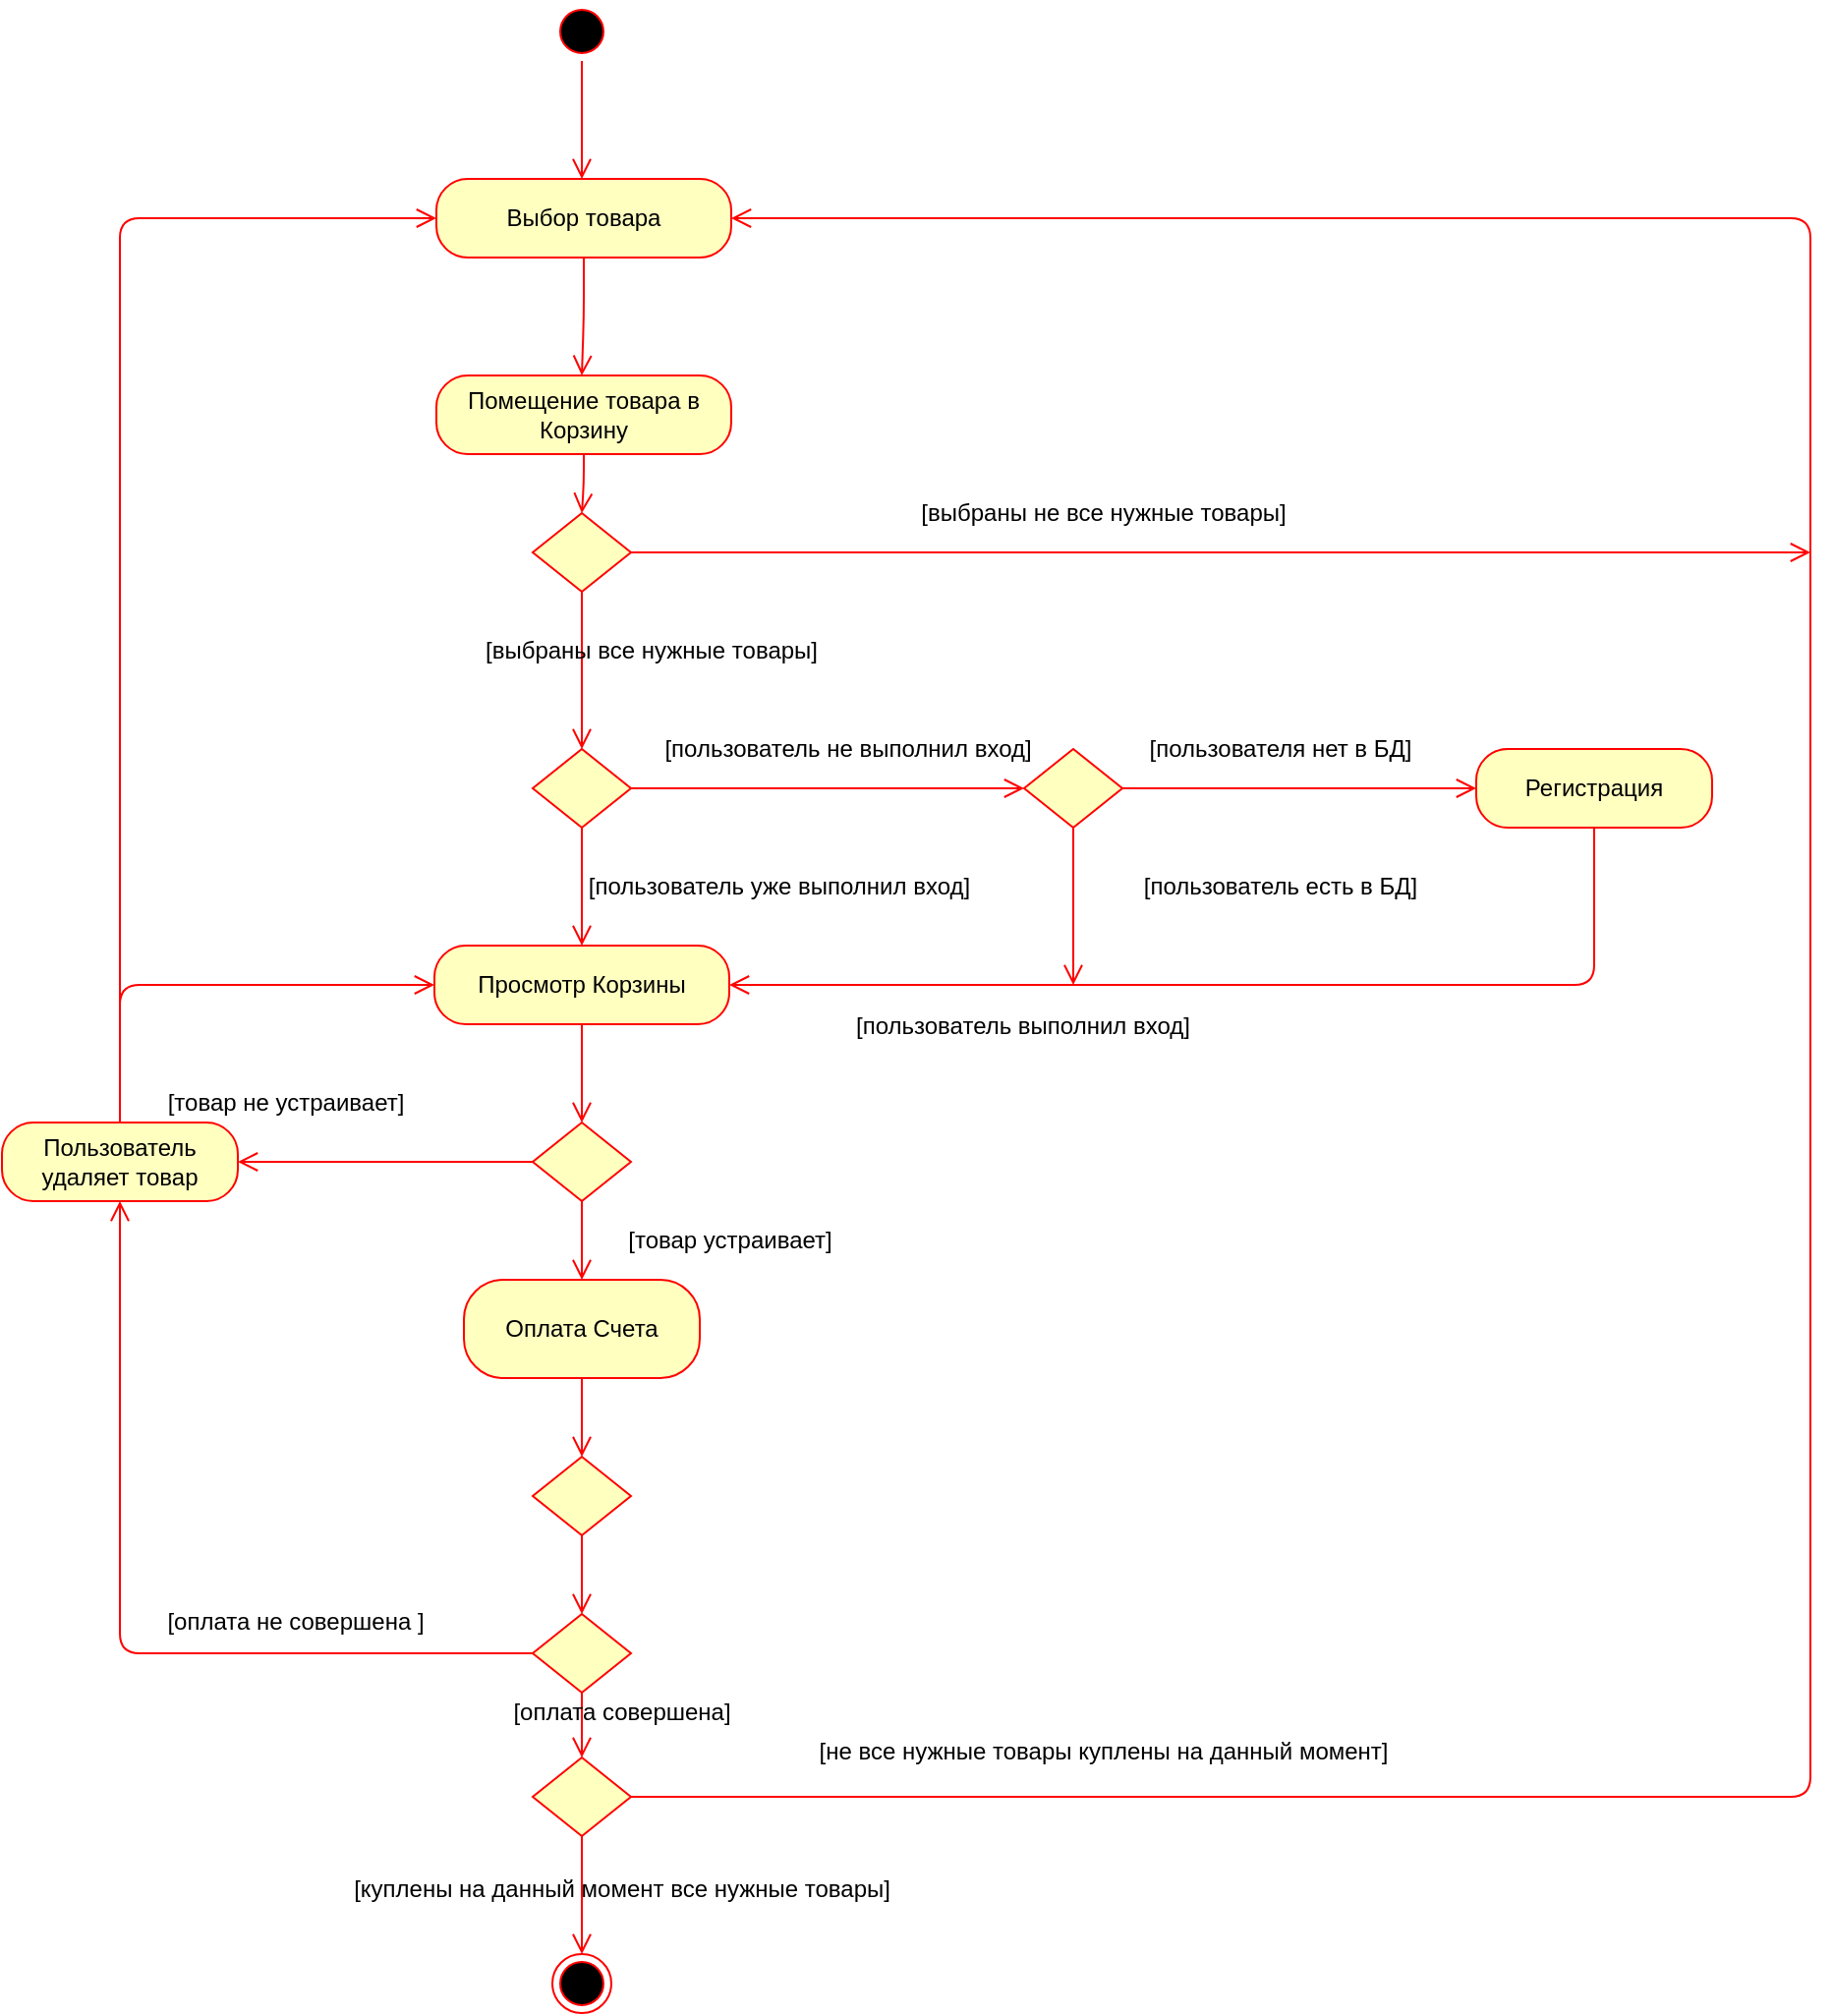 <mxfile version="12.5.5" type="device"><diagram id="RycNXaT5T8x2ainJxb2U" name="Page-1"><mxGraphModel dx="1639" dy="837" grid="1" gridSize="10" guides="1" tooltips="1" connect="1" arrows="1" fold="1" page="1" pageScale="1" pageWidth="1169" pageHeight="827" math="0" shadow="0"><root><mxCell id="0"/><mxCell id="1" parent="0"/><mxCell id="czCFNgcpYrpjiyIpNuUK-1" value="" style="ellipse;html=1;shape=startState;fillColor=#000000;strokeColor=#ff0000;" parent="1" vertex="1"><mxGeometry x="440" y="180" width="30" height="30" as="geometry"/></mxCell><mxCell id="czCFNgcpYrpjiyIpNuUK-2" value="" style="edgeStyle=orthogonalEdgeStyle;html=1;verticalAlign=bottom;endArrow=open;endSize=8;strokeColor=#ff0000;" parent="1" edge="1"><mxGeometry relative="1" as="geometry"><mxPoint x="455" y="270" as="targetPoint"/><mxPoint x="455" y="210" as="sourcePoint"/></mxGeometry></mxCell><mxCell id="czCFNgcpYrpjiyIpNuUK-3" value="Выбор товара" style="rounded=1;whiteSpace=wrap;html=1;arcSize=40;fontColor=#000000;fillColor=#ffffc0;strokeColor=#ff0000;" parent="1" vertex="1"><mxGeometry x="381" y="270" width="150" height="40" as="geometry"/></mxCell><mxCell id="czCFNgcpYrpjiyIpNuUK-4" value="" style="edgeStyle=orthogonalEdgeStyle;html=1;verticalAlign=bottom;endArrow=open;endSize=8;strokeColor=#ff0000;" parent="1" source="czCFNgcpYrpjiyIpNuUK-3" edge="1"><mxGeometry relative="1" as="geometry"><mxPoint x="455" y="370" as="targetPoint"/></mxGeometry></mxCell><mxCell id="czCFNgcpYrpjiyIpNuUK-5" value="Помещение товара в Корзину" style="rounded=1;whiteSpace=wrap;html=1;arcSize=40;fontColor=#000000;fillColor=#ffffc0;strokeColor=#ff0000;" parent="1" vertex="1"><mxGeometry x="381" y="370" width="150" height="40" as="geometry"/></mxCell><mxCell id="czCFNgcpYrpjiyIpNuUK-6" value="" style="edgeStyle=orthogonalEdgeStyle;html=1;verticalAlign=bottom;endArrow=open;endSize=8;strokeColor=#ff0000;" parent="1" source="czCFNgcpYrpjiyIpNuUK-5" edge="1"><mxGeometry relative="1" as="geometry"><mxPoint x="455" y="440" as="targetPoint"/></mxGeometry></mxCell><mxCell id="czCFNgcpYrpjiyIpNuUK-7" value="" style="rhombus;whiteSpace=wrap;html=1;fillColor=#ffffc0;strokeColor=#ff0000;" parent="1" vertex="1"><mxGeometry x="430" y="440" width="50" height="40" as="geometry"/></mxCell><mxCell id="czCFNgcpYrpjiyIpNuUK-8" value="no" style="edgeStyle=orthogonalEdgeStyle;html=1;align=left;verticalAlign=bottom;endArrow=open;endSize=8;strokeColor=#ff0000;noLabel=1;fontColor=none;" parent="1" source="czCFNgcpYrpjiyIpNuUK-7" edge="1"><mxGeometry x="-0.273" y="20" relative="1" as="geometry"><mxPoint x="1080" y="460" as="targetPoint"/><mxPoint as="offset"/></mxGeometry></mxCell><mxCell id="czCFNgcpYrpjiyIpNuUK-14" value="yes" style="edgeStyle=orthogonalEdgeStyle;html=1;align=left;verticalAlign=top;endArrow=open;endSize=8;strokeColor=#ff0000;fontColor=#FFFFFF;" parent="1" source="czCFNgcpYrpjiyIpNuUK-7" edge="1"><mxGeometry x="-1" relative="1" as="geometry"><mxPoint x="455" y="560" as="targetPoint"/><mxPoint x="455" y="550" as="sourcePoint"/></mxGeometry></mxCell><mxCell id="czCFNgcpYrpjiyIpNuUK-15" value="" style="rhombus;whiteSpace=wrap;html=1;fillColor=#ffffc0;strokeColor=#ff0000;" parent="1" vertex="1"><mxGeometry x="680" y="560" width="50" height="40" as="geometry"/></mxCell><mxCell id="czCFNgcpYrpjiyIpNuUK-16" value="no" style="edgeStyle=orthogonalEdgeStyle;html=1;align=left;verticalAlign=bottom;endArrow=open;endSize=8;strokeColor=#ff0000;noLabel=1;fontColor=none;" parent="1" source="czCFNgcpYrpjiyIpNuUK-15" edge="1"><mxGeometry x="-1" relative="1" as="geometry"><mxPoint x="910" y="580" as="targetPoint"/></mxGeometry></mxCell><mxCell id="czCFNgcpYrpjiyIpNuUK-17" value="yes" style="edgeStyle=orthogonalEdgeStyle;html=1;align=left;verticalAlign=top;endArrow=open;endSize=8;strokeColor=#ff0000;noLabel=1;fontColor=none;" parent="1" source="czCFNgcpYrpjiyIpNuUK-15" edge="1"><mxGeometry x="-1" relative="1" as="geometry"><mxPoint x="705" y="680" as="targetPoint"/></mxGeometry></mxCell><mxCell id="czCFNgcpYrpjiyIpNuUK-18" value="Регистрация" style="rounded=1;whiteSpace=wrap;html=1;arcSize=40;fontColor=#000000;fillColor=#ffffc0;strokeColor=#ff0000;" parent="1" vertex="1"><mxGeometry x="910" y="560" width="120" height="40" as="geometry"/></mxCell><mxCell id="czCFNgcpYrpjiyIpNuUK-19" value="" style="edgeStyle=orthogonalEdgeStyle;html=1;verticalAlign=bottom;endArrow=open;endSize=8;strokeColor=#ff0000;entryX=1;entryY=0.5;entryDx=0;entryDy=0;" parent="1" source="czCFNgcpYrpjiyIpNuUK-18" target="czCFNgcpYrpjiyIpNuUK-20" edge="1"><mxGeometry relative="1" as="geometry"><mxPoint x="580" y="720" as="targetPoint"/><Array as="points"><mxPoint x="970" y="680"/></Array></mxGeometry></mxCell><mxCell id="czCFNgcpYrpjiyIpNuUK-20" value="Просмотр Корзины" style="rounded=1;whiteSpace=wrap;html=1;arcSize=40;fontColor=#000000;fillColor=#ffffc0;strokeColor=#ff0000;" parent="1" vertex="1"><mxGeometry x="380" y="660" width="150" height="40" as="geometry"/></mxCell><mxCell id="czCFNgcpYrpjiyIpNuUK-21" value="" style="edgeStyle=orthogonalEdgeStyle;html=1;verticalAlign=bottom;endArrow=open;endSize=8;strokeColor=#ff0000;" parent="1" source="czCFNgcpYrpjiyIpNuUK-20" edge="1"><mxGeometry relative="1" as="geometry"><mxPoint x="455" y="750" as="targetPoint"/></mxGeometry></mxCell><mxCell id="czCFNgcpYrpjiyIpNuUK-22" value="[выбраны все нужные товары]" style="text;html=1;align=center;verticalAlign=middle;resizable=0;points=[];autosize=1;" parent="1" vertex="1"><mxGeometry x="395" y="500" width="190" height="20" as="geometry"/></mxCell><mxCell id="czCFNgcpYrpjiyIpNuUK-23" value="[выбраны не все нужные товары]" style="text;html=1;align=center;verticalAlign=middle;resizable=0;points=[];autosize=1;" parent="1" vertex="1"><mxGeometry x="620" y="430" width="200" height="20" as="geometry"/></mxCell><mxCell id="czCFNgcpYrpjiyIpNuUK-27" value="" style="rhombus;whiteSpace=wrap;html=1;fillColor=#ffffc0;strokeColor=#ff0000;fontColor=none;" parent="1" vertex="1"><mxGeometry x="430" y="560" width="50" height="40" as="geometry"/></mxCell><mxCell id="czCFNgcpYrpjiyIpNuUK-28" value="no" style="edgeStyle=orthogonalEdgeStyle;html=1;align=left;verticalAlign=bottom;endArrow=open;endSize=8;strokeColor=#ff0000;fontColor=none;noLabel=1;" parent="1" source="czCFNgcpYrpjiyIpNuUK-27" edge="1"><mxGeometry x="-1" relative="1" as="geometry"><mxPoint x="680" y="580" as="targetPoint"/></mxGeometry></mxCell><mxCell id="czCFNgcpYrpjiyIpNuUK-29" value="yes" style="edgeStyle=orthogonalEdgeStyle;html=1;align=left;verticalAlign=top;endArrow=open;endSize=8;strokeColor=#ff0000;fontColor=none;noLabel=1;" parent="1" source="czCFNgcpYrpjiyIpNuUK-27" edge="1"><mxGeometry x="-1" relative="1" as="geometry"><mxPoint x="455" y="660" as="targetPoint"/></mxGeometry></mxCell><mxCell id="czCFNgcpYrpjiyIpNuUK-30" value="[пользователь не выполнил вход]" style="text;html=1;align=center;verticalAlign=middle;resizable=0;points=[];autosize=1;fontColor=none;" parent="1" vertex="1"><mxGeometry x="490" y="550" width="200" height="20" as="geometry"/></mxCell><mxCell id="czCFNgcpYrpjiyIpNuUK-31" value="[пользователь уже выполнил вход]" style="text;html=1;align=center;verticalAlign=middle;resizable=0;points=[];autosize=1;fontColor=none;" parent="1" vertex="1"><mxGeometry x="450" y="620" width="210" height="20" as="geometry"/></mxCell><mxCell id="czCFNgcpYrpjiyIpNuUK-32" value="[пользователя нет в БД]" style="text;html=1;align=center;verticalAlign=middle;resizable=0;points=[];autosize=1;fontColor=none;" parent="1" vertex="1"><mxGeometry x="735" y="550" width="150" height="20" as="geometry"/></mxCell><mxCell id="czCFNgcpYrpjiyIpNuUK-33" value="[пользователь есть в БД]" style="text;html=1;align=center;verticalAlign=middle;resizable=0;points=[];autosize=1;fontColor=none;" parent="1" vertex="1"><mxGeometry x="730" y="620" width="160" height="20" as="geometry"/></mxCell><mxCell id="czCFNgcpYrpjiyIpNuUK-34" value="[пользователь выполнил вход]" style="text;html=1;align=center;verticalAlign=middle;resizable=0;points=[];autosize=1;fontColor=none;" parent="1" vertex="1"><mxGeometry x="584" y="691" width="190" height="20" as="geometry"/></mxCell><mxCell id="czCFNgcpYrpjiyIpNuUK-35" value="[товар не устраивает]" style="text;html=1;align=center;verticalAlign=middle;resizable=0;points=[];autosize=1;fontColor=none;" parent="1" vertex="1"><mxGeometry x="234" y="730" width="140" height="20" as="geometry"/></mxCell><mxCell id="czCFNgcpYrpjiyIpNuUK-39" value="" style="rhombus;whiteSpace=wrap;html=1;fillColor=#ffffc0;strokeColor=#ff0000;fontColor=none;" parent="1" vertex="1"><mxGeometry x="430" y="750" width="50" height="40" as="geometry"/></mxCell><mxCell id="czCFNgcpYrpjiyIpNuUK-41" value="yes" style="edgeStyle=orthogonalEdgeStyle;html=1;align=left;verticalAlign=top;endArrow=open;endSize=8;strokeColor=#ff0000;fontColor=none;noLabel=1;" parent="1" source="czCFNgcpYrpjiyIpNuUK-39" edge="1"><mxGeometry x="-1" relative="1" as="geometry"><mxPoint x="455" y="830" as="targetPoint"/></mxGeometry></mxCell><mxCell id="czCFNgcpYrpjiyIpNuUK-47" value="no" style="edgeStyle=orthogonalEdgeStyle;html=1;align=left;verticalAlign=bottom;endArrow=open;endSize=8;strokeColor=#ff0000;fontColor=none;exitX=0;exitY=0.5;exitDx=0;exitDy=0;noLabel=1;" parent="1" source="czCFNgcpYrpjiyIpNuUK-39" edge="1"><mxGeometry x="-1" relative="1" as="geometry"><mxPoint x="280" y="770" as="targetPoint"/><mxPoint x="360" y="900" as="sourcePoint"/><Array as="points"><mxPoint x="330" y="770"/><mxPoint x="330" y="770"/></Array></mxGeometry></mxCell><mxCell id="czCFNgcpYrpjiyIpNuUK-49" value="[товар устраивает]" style="text;html=1;align=center;verticalAlign=middle;resizable=0;points=[];autosize=1;fontColor=none;" parent="1" vertex="1"><mxGeometry x="470" y="800" width="120" height="20" as="geometry"/></mxCell><mxCell id="czCFNgcpYrpjiyIpNuUK-50" value="Пользователь удаляет товар" style="rounded=1;whiteSpace=wrap;html=1;arcSize=40;fontColor=#000000;fillColor=#ffffc0;strokeColor=#ff0000;" parent="1" vertex="1"><mxGeometry x="160" y="750" width="120" height="40" as="geometry"/></mxCell><mxCell id="czCFNgcpYrpjiyIpNuUK-51" value="" style="edgeStyle=orthogonalEdgeStyle;html=1;verticalAlign=bottom;endArrow=open;endSize=8;strokeColor=#ff0000;fontColor=none;entryX=0;entryY=0.5;entryDx=0;entryDy=0;exitX=0.5;exitY=0;exitDx=0;exitDy=0;" parent="1" source="czCFNgcpYrpjiyIpNuUK-50" target="czCFNgcpYrpjiyIpNuUK-20" edge="1"><mxGeometry relative="1" as="geometry"><mxPoint x="200" y="500" as="targetPoint"/><Array as="points"><mxPoint x="220" y="680"/></Array></mxGeometry></mxCell><mxCell id="czCFNgcpYrpjiyIpNuUK-53" value="Оплата Счета" style="rounded=1;whiteSpace=wrap;html=1;arcSize=40;fontColor=#000000;fillColor=#ffffc0;strokeColor=#ff0000;" parent="1" vertex="1"><mxGeometry x="395" y="830" width="120" height="50" as="geometry"/></mxCell><mxCell id="czCFNgcpYrpjiyIpNuUK-54" value="" style="edgeStyle=orthogonalEdgeStyle;html=1;verticalAlign=bottom;endArrow=open;endSize=8;strokeColor=#ff0000;fontColor=none;" parent="1" source="czCFNgcpYrpjiyIpNuUK-53" edge="1"><mxGeometry relative="1" as="geometry"><mxPoint x="455" y="920" as="targetPoint"/><Array as="points"><mxPoint x="455" y="910"/><mxPoint x="455" y="910"/></Array></mxGeometry></mxCell><mxCell id="czCFNgcpYrpjiyIpNuUK-55" value="" style="rhombus;whiteSpace=wrap;html=1;fillColor=#ffffc0;strokeColor=#ff0000;fontColor=none;" parent="1" vertex="1"><mxGeometry x="430" y="920" width="50" height="40" as="geometry"/></mxCell><mxCell id="czCFNgcpYrpjiyIpNuUK-69" value="" style="edgeStyle=orthogonalEdgeStyle;html=1;verticalAlign=bottom;endArrow=open;endSize=8;strokeColor=#ff0000;fontColor=none;" parent="1" edge="1"><mxGeometry relative="1" as="geometry"><mxPoint x="455" y="1000" as="targetPoint"/><mxPoint x="455" y="960" as="sourcePoint"/></mxGeometry></mxCell><mxCell id="czCFNgcpYrpjiyIpNuUK-70" value="" style="rhombus;whiteSpace=wrap;html=1;fillColor=#ffffc0;strokeColor=#ff0000;fontColor=none;" parent="1" vertex="1"><mxGeometry x="430" y="1000" width="50" height="40" as="geometry"/></mxCell><mxCell id="czCFNgcpYrpjiyIpNuUK-72" value="yes" style="edgeStyle=orthogonalEdgeStyle;html=1;align=left;verticalAlign=top;endArrow=open;endSize=8;strokeColor=#ff0000;fontColor=none;noLabel=1;entryX=0.5;entryY=0;entryDx=0;entryDy=0;" parent="1" source="czCFNgcpYrpjiyIpNuUK-70" edge="1" target="czCFNgcpYrpjiyIpNuUK-80"><mxGeometry x="-1" relative="1" as="geometry"><mxPoint x="455" y="1080" as="targetPoint"/></mxGeometry></mxCell><mxCell id="czCFNgcpYrpjiyIpNuUK-74" value="no" style="edgeStyle=orthogonalEdgeStyle;html=1;align=left;verticalAlign=bottom;endArrow=open;endSize=8;strokeColor=#ff0000;fontColor=none;exitX=0;exitY=0.5;exitDx=0;exitDy=0;entryX=0.5;entryY=1;entryDx=0;entryDy=0;noLabel=1;" parent="1" source="czCFNgcpYrpjiyIpNuUK-70" target="czCFNgcpYrpjiyIpNuUK-50" edge="1"><mxGeometry x="-1" relative="1" as="geometry"><mxPoint x="240" y="1080" as="targetPoint"/><mxPoint x="260" y="1220" as="sourcePoint"/></mxGeometry></mxCell><mxCell id="czCFNgcpYrpjiyIpNuUK-76" value="[оплата совершена]" style="text;html=1;align=center;verticalAlign=middle;resizable=0;points=[];autosize=1;fontColor=none;" parent="1" vertex="1"><mxGeometry x="410" y="1040" width="130" height="20" as="geometry"/></mxCell><mxCell id="czCFNgcpYrpjiyIpNuUK-77" value="[оплата не совершена ]" style="text;html=1;align=center;verticalAlign=middle;resizable=0;points=[];autosize=1;fontColor=none;" parent="1" vertex="1"><mxGeometry x="234" y="994" width="150" height="20" as="geometry"/></mxCell><mxCell id="czCFNgcpYrpjiyIpNuUK-80" value="" style="rhombus;whiteSpace=wrap;html=1;fillColor=#ffffc0;strokeColor=#ff0000;fontColor=none;" parent="1" vertex="1"><mxGeometry x="430" y="1073" width="50" height="40" as="geometry"/></mxCell><mxCell id="czCFNgcpYrpjiyIpNuUK-82" value="yes" style="edgeStyle=orthogonalEdgeStyle;html=1;align=left;verticalAlign=top;endArrow=open;endSize=8;strokeColor=#ff0000;fontColor=none;noLabel=1;" parent="1" source="czCFNgcpYrpjiyIpNuUK-80" edge="1"><mxGeometry x="-1" relative="1" as="geometry"><mxPoint x="455" y="1173" as="targetPoint"/></mxGeometry></mxCell><mxCell id="czCFNgcpYrpjiyIpNuUK-83" value="[куплены на данный момент все нужные товары]" style="text;html=1;align=center;verticalAlign=middle;resizable=0;points=[];autosize=1;fontColor=none;" parent="1" vertex="1"><mxGeometry x="330" y="1130" width="290" height="20" as="geometry"/></mxCell><mxCell id="czCFNgcpYrpjiyIpNuUK-84" value="" style="ellipse;html=1;shape=endState;fillColor=#000000;strokeColor=#ff0000;fontColor=none;" parent="1" vertex="1"><mxGeometry x="440" y="1173" width="30" height="30" as="geometry"/></mxCell><mxCell id="czCFNgcpYrpjiyIpNuUK-85" value="[не все нужные товары куплены на данный момент]" style="text;html=1;align=center;verticalAlign=middle;resizable=0;points=[];autosize=1;fontColor=none;" parent="1" vertex="1"><mxGeometry x="565" y="1060" width="310" height="20" as="geometry"/></mxCell><mxCell id="czCFNgcpYrpjiyIpNuUK-88" value="no" style="edgeStyle=orthogonalEdgeStyle;html=1;align=left;verticalAlign=bottom;endArrow=open;endSize=8;strokeColor=#ff0000;fontColor=none;noLabel=1;entryX=1;entryY=0.5;entryDx=0;entryDy=0;exitX=1;exitY=0.5;exitDx=0;exitDy=0;" parent="1" source="czCFNgcpYrpjiyIpNuUK-80" target="czCFNgcpYrpjiyIpNuUK-3" edge="1"><mxGeometry x="-1" relative="1" as="geometry"><mxPoint x="1120" y="280" as="targetPoint"/><mxPoint x="560" y="1282" as="sourcePoint"/><Array as="points"><mxPoint x="1080" y="1093"/><mxPoint x="1080" y="290"/></Array></mxGeometry></mxCell><mxCell id="czCFNgcpYrpjiyIpNuUK-91" value="" style="edgeStyle=orthogonalEdgeStyle;html=1;verticalAlign=bottom;endArrow=open;endSize=8;strokeColor=#ff0000;fontColor=none;entryX=0;entryY=0.5;entryDx=0;entryDy=0;exitX=0.5;exitY=0;exitDx=0;exitDy=0;" parent="1" source="czCFNgcpYrpjiyIpNuUK-50" target="czCFNgcpYrpjiyIpNuUK-3" edge="1"><mxGeometry relative="1" as="geometry"><mxPoint x="390" y="690" as="targetPoint"/><mxPoint x="230" y="860" as="sourcePoint"/><Array as="points"><mxPoint x="220" y="290"/></Array></mxGeometry></mxCell></root></mxGraphModel></diagram></mxfile>